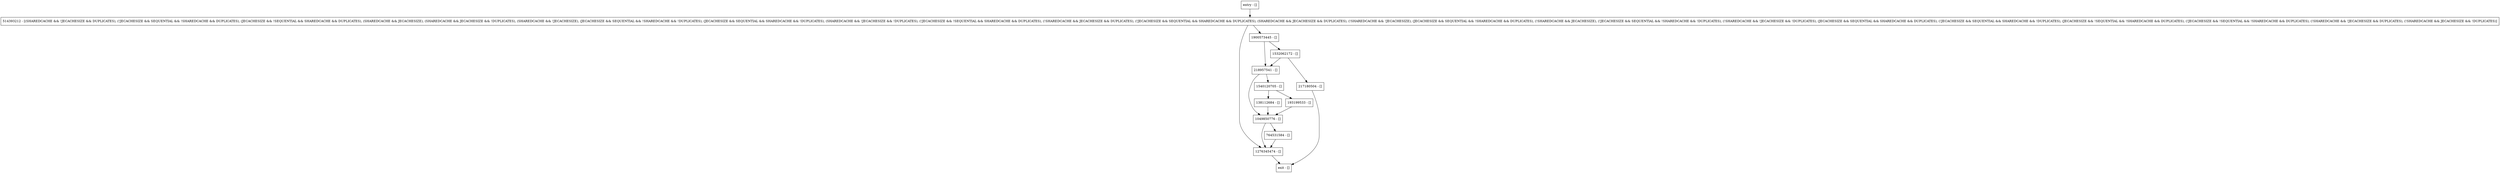 digraph updateCounter {
node [shape=record];
1532062172 [label="1532062172 - []"];
1276345474 [label="1276345474 - []"];
218957541 [label="218957541 - []"];
138112684 [label="138112684 - []"];
entry [label="entry - []"];
exit [label="exit - []"];
1900573445 [label="1900573445 - []"];
1049850776 [label="1049850776 - []"];
514393212 [label="514393212 - [(SHAREDCACHE && !JECACHESIZE && DUPLICATES), (!JECACHESIZE && SEQUENTIAL && !SHAREDCACHE && DUPLICATES), (JECACHESIZE && !SEQUENTIAL && SHAREDCACHE && DUPLICATES), (SHAREDCACHE && JECACHESIZE), (SHAREDCACHE && JECACHESIZE && !DUPLICATES), (SHAREDCACHE && !JECACHESIZE), (JECACHESIZE && SEQUENTIAL && !SHAREDCACHE && !DUPLICATES), (JECACHESIZE && SEQUENTIAL && SHAREDCACHE && !DUPLICATES), (SHAREDCACHE && !JECACHESIZE && !DUPLICATES), (!JECACHESIZE && !SEQUENTIAL && SHAREDCACHE && DUPLICATES), (!SHAREDCACHE && JECACHESIZE && DUPLICATES), (!JECACHESIZE && SEQUENTIAL && SHAREDCACHE && DUPLICATES), (SHAREDCACHE && JECACHESIZE && DUPLICATES), (!SHAREDCACHE && !JECACHESIZE), (JECACHESIZE && SEQUENTIAL && !SHAREDCACHE && DUPLICATES), (!SHAREDCACHE && JECACHESIZE), (!JECACHESIZE && SEQUENTIAL && !SHAREDCACHE && !DUPLICATES), (!SHAREDCACHE && !JECACHESIZE && !DUPLICATES), (JECACHESIZE && SEQUENTIAL && SHAREDCACHE && DUPLICATES), (!JECACHESIZE && SEQUENTIAL && SHAREDCACHE && !DUPLICATES), (JECACHESIZE && !SEQUENTIAL && !SHAREDCACHE && DUPLICATES), (!JECACHESIZE && !SEQUENTIAL && !SHAREDCACHE && DUPLICATES), (!SHAREDCACHE && !JECACHESIZE && DUPLICATES), (!SHAREDCACHE && JECACHESIZE && !DUPLICATES)]"];
193199533 [label="193199533 - []"];
1540120705 [label="1540120705 - []"];
764531584 [label="764531584 - []"];
217180504 [label="217180504 - []"];
entry;
exit;
1532062172 -> 218957541;
1532062172 -> 217180504;
1276345474 -> exit;
218957541 -> 1049850776;
218957541 -> 1540120705;
138112684 -> 1049850776;
entry -> 514393212;
1900573445 -> 1532062172;
1900573445 -> 218957541;
1049850776 -> 1276345474;
1049850776 -> 764531584;
514393212 -> 1900573445;
514393212 -> 1276345474;
193199533 -> 1049850776;
1540120705 -> 193199533;
1540120705 -> 138112684;
764531584 -> 1276345474;
217180504 -> exit;
}

